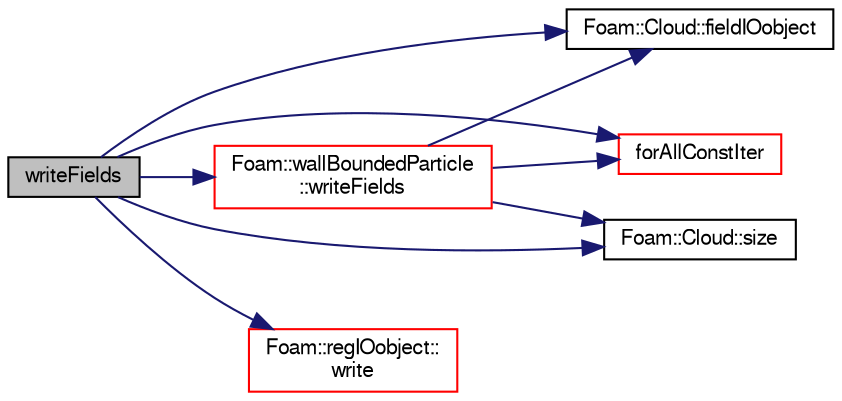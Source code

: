 digraph "writeFields"
{
  bgcolor="transparent";
  edge [fontname="FreeSans",fontsize="10",labelfontname="FreeSans",labelfontsize="10"];
  node [fontname="FreeSans",fontsize="10",shape=record];
  rankdir="LR";
  Node1203 [label="writeFields",height=0.2,width=0.4,color="black", fillcolor="grey75", style="filled", fontcolor="black"];
  Node1203 -> Node1204 [color="midnightblue",fontsize="10",style="solid",fontname="FreeSans"];
  Node1204 [label="Foam::Cloud::fieldIOobject",height=0.2,width=0.4,color="black",URL="$a23562.html#a96931e0eb11f9d9cd97e964e030a2c34",tooltip="Helper to construct IOobject for field and current time. "];
  Node1203 -> Node1205 [color="midnightblue",fontsize="10",style="solid",fontname="FreeSans"];
  Node1205 [label="forAllConstIter",height=0.2,width=0.4,color="red",URL="$a38141.html#ae21e2836509b0fa7f7cedf6493b11b09"];
  Node1203 -> Node1507 [color="midnightblue",fontsize="10",style="solid",fontname="FreeSans"];
  Node1507 [label="Foam::Cloud::size",height=0.2,width=0.4,color="black",URL="$a23562.html#a9facbf0a118d395c89884e45a5ca4e4b"];
  Node1203 -> Node1498 [color="midnightblue",fontsize="10",style="solid",fontname="FreeSans"];
  Node1498 [label="Foam::regIOobject::\lwrite",height=0.2,width=0.4,color="red",URL="$a26334.html#ad48b7b943e88478c15879659cce7aebc",tooltip="Write using setting from DB. "];
  Node1203 -> Node1508 [color="midnightblue",fontsize="10",style="solid",fontname="FreeSans"];
  Node1508 [label="Foam::wallBoundedParticle\l::writeFields",height=0.2,width=0.4,color="red",URL="$a28794.html#a4b6c8e48b13c9a29be2b1141c69b7277",tooltip="Write. "];
  Node1508 -> Node1204 [color="midnightblue",fontsize="10",style="solid",fontname="FreeSans"];
  Node1508 -> Node1205 [color="midnightblue",fontsize="10",style="solid",fontname="FreeSans"];
  Node1508 -> Node1507 [color="midnightblue",fontsize="10",style="solid",fontname="FreeSans"];
}
